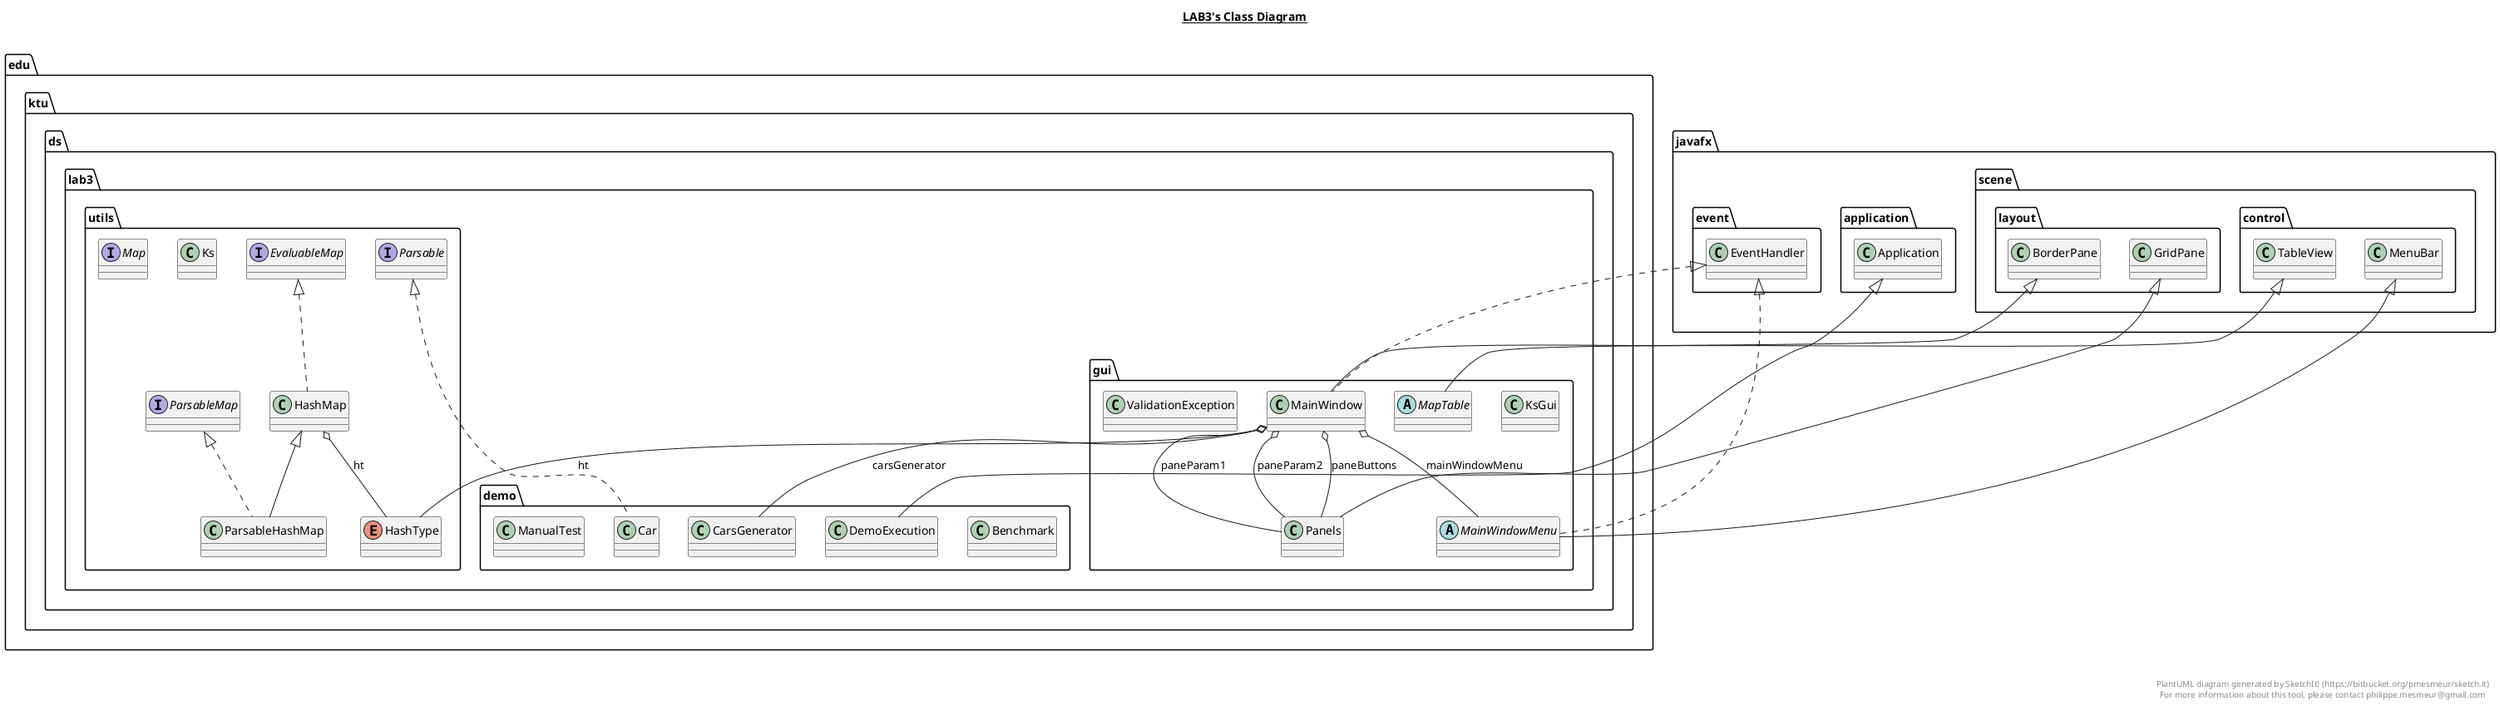@startuml

title __LAB3's Class Diagram__\n

  namespace edu.ktu.ds.lab3.demo {
    class edu.ktu.ds.lab3.demo.Benchmark {
    }
  }
  

  namespace edu.ktu.ds.lab3.demo {
    class edu.ktu.ds.lab3.demo.Car {
    }
  }
  

  namespace edu.ktu.ds.lab3.demo {
    class edu.ktu.ds.lab3.demo.CarsGenerator {
    }
  }
  

  namespace edu.ktu.ds.lab3.demo {
    class edu.ktu.ds.lab3.demo.DemoExecution {
    }
  }
  

  namespace edu.ktu.ds.lab3.demo {
    class edu.ktu.ds.lab3.demo.ManualTest {
    }
  }
  

  namespace edu.ktu.ds.lab3.gui {
    class edu.ktu.ds.lab3.gui.KsGui {
    }
  }
  

  namespace edu.ktu.ds.lab3.gui {
    class edu.ktu.ds.lab3.gui.MainWindow {
    }
  }
  

  namespace edu.ktu.ds.lab3.gui {
    abstract class edu.ktu.ds.lab3.gui.MainWindowMenu {
    }
  }
  

  namespace edu.ktu.ds.lab3.gui {
    abstract class edu.ktu.ds.lab3.gui.MapTable {
    }
  }
  

  namespace edu.ktu.ds.lab3.gui {
    class edu.ktu.ds.lab3.gui.Panels {
    }
  }
  

  namespace edu.ktu.ds.lab3.gui {
    class edu.ktu.ds.lab3.gui.ValidationException {
    }
  }
  

  namespace edu.ktu.ds.lab3.utils {
    interface edu.ktu.ds.lab3.utils.EvaluableMap {
    }
  }
  

  namespace edu.ktu.ds.lab3.utils {
    class edu.ktu.ds.lab3.utils.HashMap {
    }
  }
  

  namespace edu.ktu.ds.lab3.utils {
    enum HashType {
    }
  }
  

  namespace edu.ktu.ds.lab3.utils {
    class edu.ktu.ds.lab3.utils.Ks {
    }
  }
  

  namespace edu.ktu.ds.lab3.utils {
    interface edu.ktu.ds.lab3.utils.Map {
    }
  }
  

  namespace edu.ktu.ds.lab3.utils {
    interface edu.ktu.ds.lab3.utils.Parsable {
    }
  }
  

  namespace edu.ktu.ds.lab3.utils {
    class edu.ktu.ds.lab3.utils.ParsableHashMap {
    }
  }
  

  namespace edu.ktu.ds.lab3.utils {
    interface edu.ktu.ds.lab3.utils.ParsableMap {
    }
  }
  

  edu.ktu.ds.lab3.demo.Car .up.|> edu.ktu.ds.lab3.utils.Parsable
  edu.ktu.ds.lab3.demo.DemoExecution -up-|> javafx.application.Application
  edu.ktu.ds.lab3.gui.MainWindow .up.|> javafx.event.EventHandler
  edu.ktu.ds.lab3.gui.MainWindow -up-|> javafx.scene.layout.BorderPane
  edu.ktu.ds.lab3.gui.MainWindow o-- edu.ktu.ds.lab3.demo.CarsGenerator : carsGenerator
  edu.ktu.ds.lab3.gui.MainWindow o-- edu.ktu.ds.lab3.utils.HashType : ht
  edu.ktu.ds.lab3.gui.MainWindow o-- edu.ktu.ds.lab3.gui.MainWindowMenu : mainWindowMenu
  edu.ktu.ds.lab3.gui.MainWindow o-- edu.ktu.ds.lab3.gui.Panels : paneButtons
  edu.ktu.ds.lab3.gui.MainWindow o-- edu.ktu.ds.lab3.gui.Panels : paneParam1
  edu.ktu.ds.lab3.gui.MainWindow o-- edu.ktu.ds.lab3.gui.Panels : paneParam2
  edu.ktu.ds.lab3.gui.MainWindowMenu .up.|> javafx.event.EventHandler
  edu.ktu.ds.lab3.gui.MainWindowMenu -up-|> javafx.scene.control.MenuBar
  edu.ktu.ds.lab3.gui.MapTable -up-|> javafx.scene.control.TableView
  edu.ktu.ds.lab3.gui.Panels -up-|> javafx.scene.layout.GridPane
  edu.ktu.ds.lab3.utils.HashMap .up.|> edu.ktu.ds.lab3.utils.EvaluableMap
  edu.ktu.ds.lab3.utils.HashMap o-- edu.ktu.ds.lab3.utils.HashType : ht
  edu.ktu.ds.lab3.utils.ParsableHashMap .up.|> edu.ktu.ds.lab3.utils.ParsableMap
  edu.ktu.ds.lab3.utils.ParsableHashMap -up-|> edu.ktu.ds.lab3.utils.HashMap


right footer


PlantUML diagram generated by SketchIt! (https://bitbucket.org/pmesmeur/sketch.it)
For more information about this tool, please contact philippe.mesmeur@gmail.com
endfooter

@enduml
